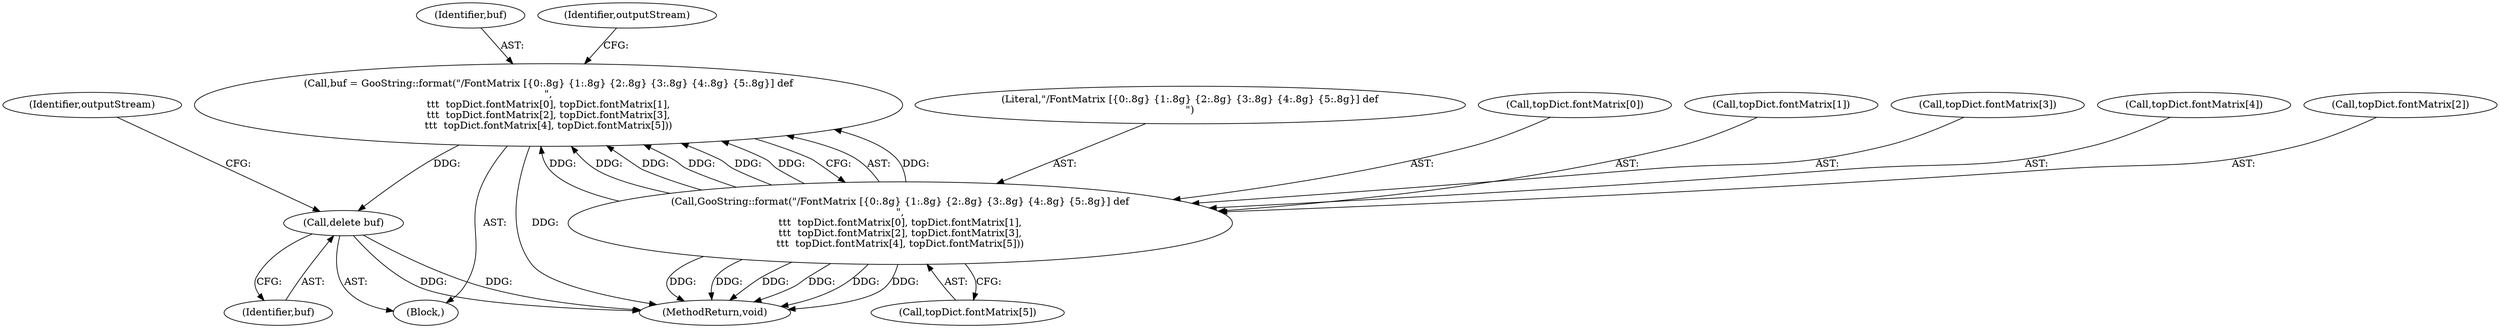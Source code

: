 digraph "0_poppler_da63c35549e8852a410946ab016a3f25ac701bdf@API" {
"1001384" [label="(Call,delete buf)"];
"1001346" [label="(Call,buf = GooString::format(\"/FontMatrix [{0:.8g} {1:.8g} {2:.8g} {3:.8g} {4:.8g} {5:.8g}] def\n\",\n\t\t\t  topDict.fontMatrix[0], topDict.fontMatrix[1],\n\t\t\t  topDict.fontMatrix[2], topDict.fontMatrix[3],\n\t\t\t  topDict.fontMatrix[4], topDict.fontMatrix[5]))"];
"1001348" [label="(Call,GooString::format(\"/FontMatrix [{0:.8g} {1:.8g} {2:.8g} {3:.8g} {4:.8g} {5:.8g}] def\n\",\n\t\t\t  topDict.fontMatrix[0], topDict.fontMatrix[1],\n\t\t\t  topDict.fontMatrix[2], topDict.fontMatrix[3],\n\t\t\t  topDict.fontMatrix[4], topDict.fontMatrix[5]))"];
"1001475" [label="(MethodReturn,void)"];
"1001375" [label="(Call,topDict.fontMatrix[5])"];
"1001346" [label="(Call,buf = GooString::format(\"/FontMatrix [{0:.8g} {1:.8g} {2:.8g} {3:.8g} {4:.8g} {5:.8g}] def\n\",\n\t\t\t  topDict.fontMatrix[0], topDict.fontMatrix[1],\n\t\t\t  topDict.fontMatrix[2], topDict.fontMatrix[3],\n\t\t\t  topDict.fontMatrix[4], topDict.fontMatrix[5]))"];
"1001349" [label="(Literal,\"/FontMatrix [{0:.8g} {1:.8g} {2:.8g} {3:.8g} {4:.8g} {5:.8g}] def\n\")"];
"1001393" [label="(Identifier,outputStream)"];
"1001350" [label="(Call,topDict.fontMatrix[0])"];
"1001347" [label="(Identifier,buf)"];
"1001355" [label="(Call,topDict.fontMatrix[1])"];
"1001384" [label="(Call,delete buf)"];
"1001365" [label="(Call,topDict.fontMatrix[3])"];
"1001381" [label="(Identifier,outputStream)"];
"1001370" [label="(Call,topDict.fontMatrix[4])"];
"1001360" [label="(Call,topDict.fontMatrix[2])"];
"1001348" [label="(Call,GooString::format(\"/FontMatrix [{0:.8g} {1:.8g} {2:.8g} {3:.8g} {4:.8g} {5:.8g}] def\n\",\n\t\t\t  topDict.fontMatrix[0], topDict.fontMatrix[1],\n\t\t\t  topDict.fontMatrix[2], topDict.fontMatrix[3],\n\t\t\t  topDict.fontMatrix[4], topDict.fontMatrix[5]))"];
"1001345" [label="(Block,)"];
"1001385" [label="(Identifier,buf)"];
"1001384" -> "1001345"  [label="AST: "];
"1001384" -> "1001385"  [label="CFG: "];
"1001385" -> "1001384"  [label="AST: "];
"1001393" -> "1001384"  [label="CFG: "];
"1001384" -> "1001475"  [label="DDG: "];
"1001384" -> "1001475"  [label="DDG: "];
"1001346" -> "1001384"  [label="DDG: "];
"1001346" -> "1001345"  [label="AST: "];
"1001346" -> "1001348"  [label="CFG: "];
"1001347" -> "1001346"  [label="AST: "];
"1001348" -> "1001346"  [label="AST: "];
"1001381" -> "1001346"  [label="CFG: "];
"1001346" -> "1001475"  [label="DDG: "];
"1001348" -> "1001346"  [label="DDG: "];
"1001348" -> "1001346"  [label="DDG: "];
"1001348" -> "1001346"  [label="DDG: "];
"1001348" -> "1001346"  [label="DDG: "];
"1001348" -> "1001346"  [label="DDG: "];
"1001348" -> "1001346"  [label="DDG: "];
"1001348" -> "1001346"  [label="DDG: "];
"1001348" -> "1001375"  [label="CFG: "];
"1001349" -> "1001348"  [label="AST: "];
"1001350" -> "1001348"  [label="AST: "];
"1001355" -> "1001348"  [label="AST: "];
"1001360" -> "1001348"  [label="AST: "];
"1001365" -> "1001348"  [label="AST: "];
"1001370" -> "1001348"  [label="AST: "];
"1001375" -> "1001348"  [label="AST: "];
"1001348" -> "1001475"  [label="DDG: "];
"1001348" -> "1001475"  [label="DDG: "];
"1001348" -> "1001475"  [label="DDG: "];
"1001348" -> "1001475"  [label="DDG: "];
"1001348" -> "1001475"  [label="DDG: "];
"1001348" -> "1001475"  [label="DDG: "];
}
